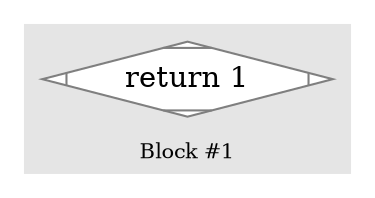 digraph G {
	compound=true
	labelloc=b
	style=filled
	color=gray90
	node [shape=box,style=filled,color=white]
	edge [fontsize=10,arrowsize=1.5,fontcolor=grey40]
	fontsize=10

//  lines [90: 90] 
	subgraph cluster_485937598 { 
		label = "Block #1"
		1961002599[label="return 1",shape=Mdiamond,color=grey50,fillcolor=white]
	}

}